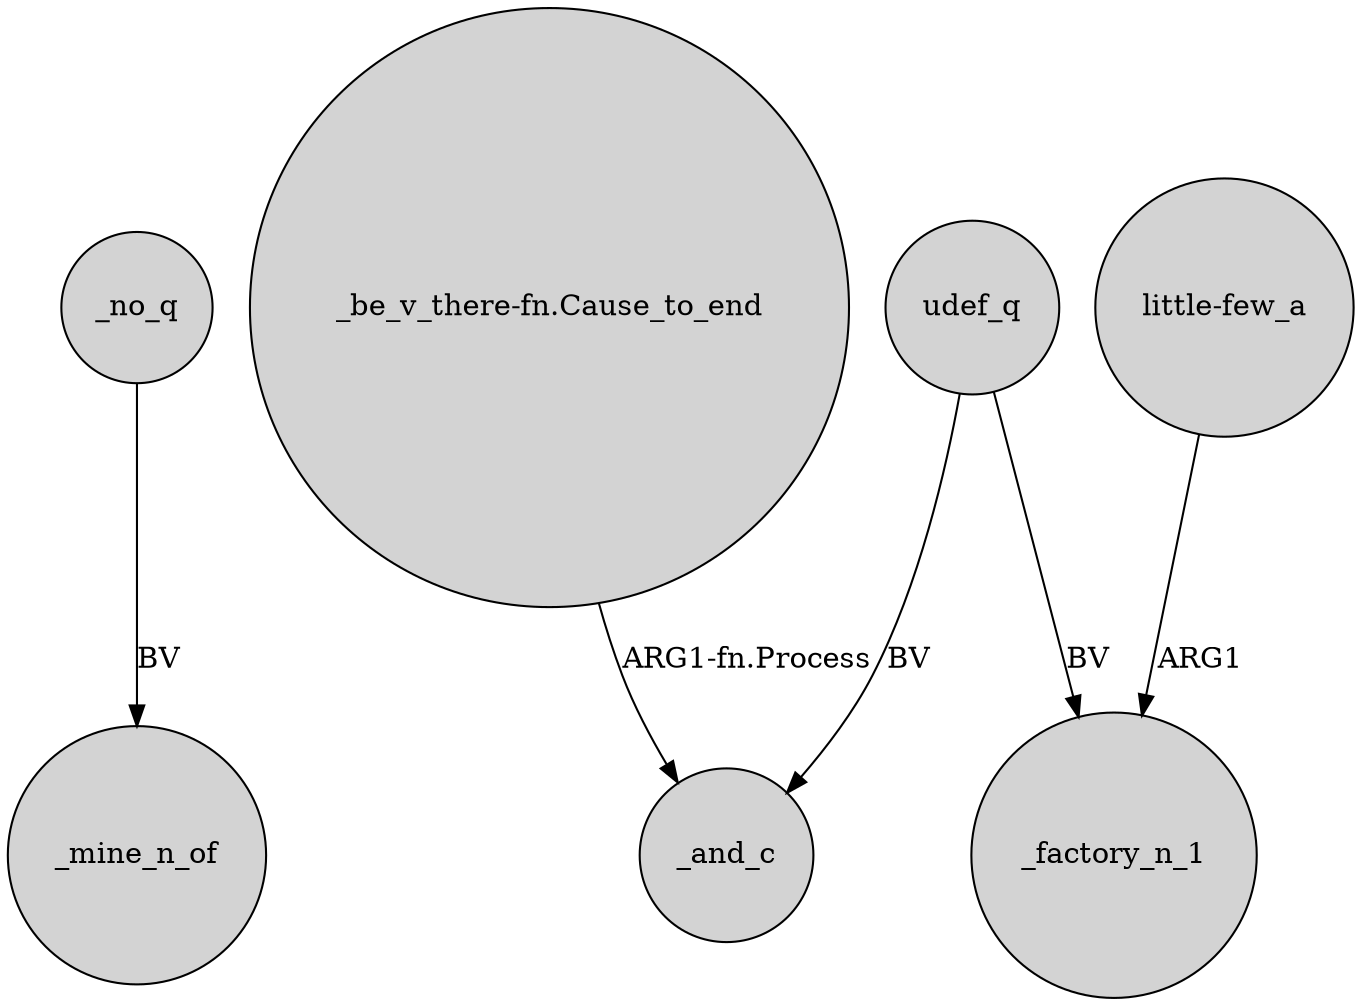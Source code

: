 digraph {
	node [shape=circle style=filled]
	_no_q -> _mine_n_of [label=BV]
	udef_q -> _and_c [label=BV]
	"_be_v_there-fn.Cause_to_end" -> _and_c [label="ARG1-fn.Process"]
	udef_q -> _factory_n_1 [label=BV]
	"little-few_a" -> _factory_n_1 [label=ARG1]
}
